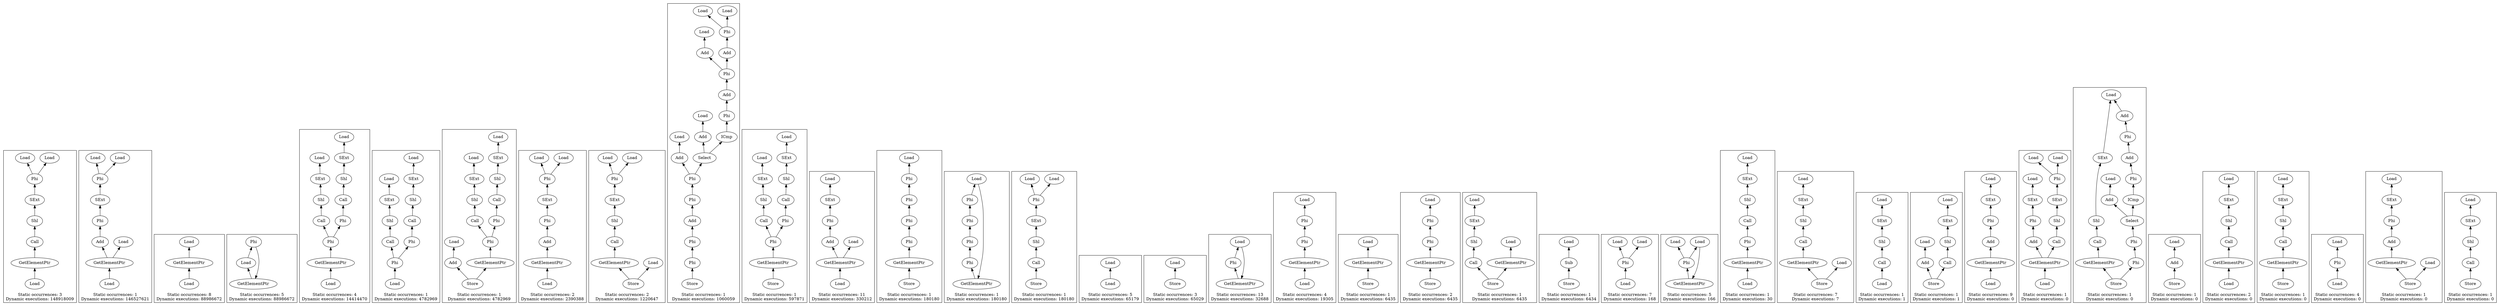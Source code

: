 strict digraph {
rankdir=BT
subgraph {
"0_372" [label="Call"]
"0_371" [label="Shl"]
"0_372" -> "0_371"
"0_402" [label="GetElementPtr"]
"0_402" -> "0_372"
"0_403" [label="Load"]
"0_403" -> "0_402"
"0_366" [label="Phi"]
"0_360" [label="Load"]
"0_366" -> "0_360"
"0_523" [label="Load"]
"0_366" -> "0_523"
"0_370" [label="SExt"]
"0_370" -> "0_366"
"0_371" -> "0_370"
cluster=true
label="Static occurrences: 3\nDynamic executions: 148918009"
}
subgraph {
"1_460" [label="Add"]
"1_457" [label="Phi"]
"1_460" -> "1_457"
"1_461" [label="GetElementPtr"]
"1_461" -> "1_460"
"1_455" [label="Load"]
"1_461" -> "1_455"
"1_462" [label="Load"]
"1_462" -> "1_461"
"1_366" [label="Phi"]
"1_360" [label="Load"]
"1_366" -> "1_360"
"1_523" [label="Load"]
"1_366" -> "1_523"
"1_370" [label="SExt"]
"1_457" -> "1_370"
"1_370" -> "1_366"
cluster=true
label="Static occurrences: 1\nDynamic executions: 146527621"
}
subgraph {
"2_131" [label="GetElementPtr"]
"2_130" [label="Load"]
"2_131" -> "2_130"
"2_132" [label="Load"]
"2_132" -> "2_131"
cluster=true
label="Static occurrences: 8\nDynamic executions: 88986672"
}
subgraph {
"3_148" [label="GetElementPtr"]
"3_130" [label="Load"]
"3_148" -> "3_130"
"3_129" [label="Phi"]
"3_130" -> "3_129"
"3_129" -> "3_148"
cluster=true
label="Static occurrences: 5\nDynamic executions: 88986672"
}
subgraph {
"4_550" [label="Call"]
"4_549" [label="Shl"]
"4_550" -> "4_549"
"4_652" [label="Call"]
"4_651" [label="Shl"]
"4_652" -> "4_651"
"4_569" [label="GetElementPtr"]
"4_561" [label="Phi"]
"4_569" -> "4_561"
"4_570" [label="Load"]
"4_570" -> "4_569"
"4_677" [label="Phi"]
"4_677" -> "4_652"
"4_561" -> "4_550"
"4_561" -> "4_677"
"4_650" [label="SExt"]
"4_649" [label="Load"]
"4_650" -> "4_649"
"4_548" [label="SExt"]
"4_547" [label="Load"]
"4_548" -> "4_547"
"4_549" -> "4_548"
"4_651" -> "4_650"
cluster=true
label="Static occurrences: 4\nDynamic executions: 14414470"
}
subgraph {
"5_550" [label="Call"]
"5_549" [label="Shl"]
"5_550" -> "5_549"
"5_652" [label="Call"]
"5_651" [label="Shl"]
"5_652" -> "5_651"
"5_595" [label="Load"]
"5_561" [label="Phi"]
"5_595" -> "5_561"
"5_677" [label="Phi"]
"5_677" -> "5_652"
"5_561" -> "5_550"
"5_561" -> "5_677"
"5_650" [label="SExt"]
"5_649" [label="Load"]
"5_650" -> "5_649"
"5_548" [label="SExt"]
"5_547" [label="Load"]
"5_548" -> "5_547"
"5_549" -> "5_548"
"5_651" -> "5_650"
cluster=true
label="Static occurrences: 1\nDynamic executions: 4782969"
}
subgraph {
"6_577" [label="Add"]
"6_570" [label="Load"]
"6_577" -> "6_570"
"6_550" [label="Call"]
"6_549" [label="Shl"]
"6_550" -> "6_549"
"6_652" [label="Call"]
"6_651" [label="Shl"]
"6_652" -> "6_651"
"6_569" [label="GetElementPtr"]
"6_561" [label="Phi"]
"6_569" -> "6_561"
"6_677" [label="Phi"]
"6_677" -> "6_652"
"6_561" -> "6_550"
"6_561" -> "6_677"
"6_650" [label="SExt"]
"6_649" [label="Load"]
"6_650" -> "6_649"
"6_548" [label="SExt"]
"6_547" [label="Load"]
"6_548" -> "6_547"
"6_549" -> "6_548"
"6_651" -> "6_650"
"6_578" [label="Store"]
"6_578" -> "6_577"
"6_578" -> "6_569"
cluster=true
label="Static occurrences: 1\nDynamic executions: 4782969"
}
subgraph {
"7_401" [label="Add"]
"7_400" [label="Phi"]
"7_401" -> "7_400"
"7_404" [label="GetElementPtr"]
"7_404" -> "7_401"
"7_405" [label="Load"]
"7_405" -> "7_404"
"7_366" [label="Phi"]
"7_360" [label="Load"]
"7_366" -> "7_360"
"7_523" [label="Load"]
"7_366" -> "7_523"
"7_370" [label="SExt"]
"7_400" -> "7_370"
"7_370" -> "7_366"
cluster=true
label="Static occurrences: 2\nDynamic executions: 2390388"
}
subgraph {
"8_372" [label="Call"]
"8_371" [label="Shl"]
"8_372" -> "8_371"
"8_387" [label="GetElementPtr"]
"8_387" -> "8_372"
"8_366" [label="Phi"]
"8_360" [label="Load"]
"8_366" -> "8_360"
"8_523" [label="Load"]
"8_366" -> "8_523"
"8_370" [label="SExt"]
"8_370" -> "8_366"
"8_371" -> "8_370"
"8_388" [label="Store"]
"8_388" -> "8_387"
"8_375" [label="Load"]
"8_388" -> "8_375"
cluster=true
label="Static occurrences: 2\nDynamic executions: 1220647"
}
subgraph {
"9_483" [label="Add"]
"9_482" [label="Load"]
"9_483" -> "9_482"
"9_514" [label="Add"]
"9_513" [label="Load"]
"9_514" -> "9_513"
"9_485" [label="Add"]
"9_484" [label="Load"]
"9_485" -> "9_484"
"9_528" [label="Add"]
"9_526" [label="Phi"]
"9_528" -> "9_526"
"9_516" [label="Add"]
"9_366" [label="Phi"]
"9_516" -> "9_366"
"9_522" [label="Add"]
"9_518" [label="Phi"]
"9_522" -> "9_518"
"9_373" [label="ICmp"]
"9_369" [label="Phi"]
"9_373" -> "9_369"
"9_518" -> "9_516"
"9_359" [label="Phi"]
"9_359" -> "9_528"
"9_519" [label="Phi"]
"9_519" -> "9_485"
"9_369" -> "9_522"
"9_518" -> "9_483"
"9_360" [label="Load"]
"9_366" -> "9_360"
"9_523" [label="Load"]
"9_366" -> "9_523"
"9_368" [label="Phi"]
"9_368" -> "9_359"
"9_526" -> "9_519"
"9_515" [label="Select"]
"9_519" -> "9_515"
"9_515" -> "9_514"
"9_515" -> "9_373"
"9_394" [label="Store"]
"9_394" -> "9_368"
cluster=true
label="Static occurrences: 1\nDynamic executions: 1060059"
}
subgraph {
"10_550" [label="Call"]
"10_549" [label="Shl"]
"10_550" -> "10_549"
"10_652" [label="Call"]
"10_651" [label="Shl"]
"10_652" -> "10_651"
"10_569" [label="GetElementPtr"]
"10_561" [label="Phi"]
"10_569" -> "10_561"
"10_677" [label="Phi"]
"10_677" -> "10_652"
"10_561" -> "10_550"
"10_561" -> "10_677"
"10_650" [label="SExt"]
"10_649" [label="Load"]
"10_650" -> "10_649"
"10_548" [label="SExt"]
"10_547" [label="Load"]
"10_548" -> "10_547"
"10_549" -> "10_548"
"10_651" -> "10_650"
"10_574" [label="Store"]
"10_574" -> "10_569"
cluster=true
label="Static occurrences: 1\nDynamic executions: 597871"
}
subgraph {
"11_137" [label="Add"]
"11_134" [label="Phi"]
"11_137" -> "11_134"
"11_138" [label="GetElementPtr"]
"11_138" -> "11_137"
"11_132" [label="Load"]
"11_138" -> "11_132"
"11_139" [label="Load"]
"11_139" -> "11_138"
"11_127" [label="SExt"]
"11_134" -> "11_127"
"11_126" [label="Load"]
"11_127" -> "11_126"
cluster=true
label="Static occurrences: 11\nDynamic executions: 330212"
}
subgraph {
"12_430" [label="GetElementPtr"]
"12_367" [label="Phi"]
"12_430" -> "12_367"
"12_520" [label="Phi"]
"12_448" [label="Load"]
"12_520" -> "12_448"
"12_358" [label="Phi"]
"12_367" -> "12_358"
"12_527" [label="Phi"]
"12_527" -> "12_520"
"12_358" -> "12_527"
"12_431" [label="Store"]
"12_431" -> "12_430"
cluster=true
label="Static occurrences: 1\nDynamic executions: 180180"
}
subgraph {
"13_430" [label="GetElementPtr"]
"13_367" [label="Phi"]
"13_430" -> "13_367"
"13_448" [label="Load"]
"13_448" -> "13_430"
"13_520" [label="Phi"]
"13_520" -> "13_448"
"13_358" [label="Phi"]
"13_367" -> "13_358"
"13_527" [label="Phi"]
"13_527" -> "13_520"
"13_358" -> "13_527"
cluster=true
label="Static occurrences: 1\nDynamic executions: 180180"
}
subgraph {
"14_432" [label="Call"]
"14_371" [label="Shl"]
"14_432" -> "14_371"
"14_366" [label="Phi"]
"14_360" [label="Load"]
"14_366" -> "14_360"
"14_523" [label="Load"]
"14_366" -> "14_523"
"14_370" [label="SExt"]
"14_370" -> "14_366"
"14_371" -> "14_370"
"14_445" [label="Store"]
"14_445" -> "14_432"
cluster=true
label="Static occurrences: 1\nDynamic executions: 180180"
}
subgraph {
"15_150" [label="Load"]
"15_130" [label="Load"]
"15_150" -> "15_130"
cluster=true
label="Static occurrences: 5\nDynamic executions: 65179"
}
subgraph {
"16_474" [label="Store"]
"16_473" [label="Load"]
"16_474" -> "16_473"
cluster=true
label="Static occurrences: 3\nDynamic executions: 65029"
}
subgraph {
"17_221" [label="GetElementPtr"]
"17_197" [label="Phi"]
"17_221" -> "17_197"
"17_222" [label="Load"]
"17_222" -> "17_221"
"17_197" -> "17_222"
cluster=true
label="Static occurrences: 13\nDynamic executions: 32688"
}
subgraph {
"18_610" [label="GetElementPtr"]
"18_562" [label="Phi"]
"18_610" -> "18_562"
"18_632" [label="Load"]
"18_632" -> "18_610"
"18_678" [label="Phi"]
"18_643" [label="Load"]
"18_678" -> "18_643"
"18_562" -> "18_678"
cluster=true
label="Static occurrences: 4\nDynamic executions: 19305"
}
subgraph {
"19_641" [label="GetElementPtr"]
"19_636" [label="Load"]
"19_641" -> "19_636"
"19_642" [label="Store"]
"19_642" -> "19_641"
cluster=true
label="Static occurrences: 1\nDynamic executions: 6435"
}
subgraph {
"20_610" [label="GetElementPtr"]
"20_562" [label="Phi"]
"20_610" -> "20_562"
"20_678" [label="Phi"]
"20_643" [label="Load"]
"20_678" -> "20_643"
"20_562" -> "20_678"
"20_611" [label="Store"]
"20_611" -> "20_610"
cluster=true
label="Static occurrences: 2\nDynamic executions: 6435"
}
subgraph {
"21_619" [label="Call"]
"21_618" [label="Shl"]
"21_619" -> "21_618"
"21_633" [label="GetElementPtr"]
"21_632" [label="Load"]
"21_633" -> "21_632"
"21_617" [label="SExt"]
"21_590" [label="Load"]
"21_617" -> "21_590"
"21_618" -> "21_617"
"21_634" [label="Store"]
"21_634" -> "21_619"
"21_634" -> "21_633"
cluster=true
label="Static occurrences: 1\nDynamic executions: 6435"
}
subgraph {
"22_538" [label="Store"]
"22_537" [label="Sub"]
"22_538" -> "22_537"
"22_536" [label="Load"]
"22_537" -> "22_536"
cluster=true
label="Static occurrences: 1\nDynamic executions: 6434"
}
subgraph {
"23_259" [label="Load"]
"23_258" [label="Phi"]
"23_259" -> "23_258"
"23_283" [label="Load"]
"23_258" -> "23_283"
"23_255" [label="Load"]
"23_258" -> "23_255"
cluster=true
label="Static occurrences: 7\nDynamic executions: 168"
}
subgraph {
"24_282" [label="GetElementPtr"]
"24_258" [label="Phi"]
"24_282" -> "24_258"
"24_283" [label="Load"]
"24_283" -> "24_282"
"24_258" -> "24_283"
"24_255" [label="Load"]
"24_258" -> "24_255"
cluster=true
label="Static occurrences: 5\nDynamic executions: 166"
}
subgraph {
"25_1058" [label="Call"]
"25_1057" [label="Shl"]
"25_1058" -> "25_1057"
"25_1076" [label="GetElementPtr"]
"25_1072" [label="Phi"]
"25_1076" -> "25_1072"
"25_1077" [label="Load"]
"25_1077" -> "25_1076"
"25_1072" -> "25_1058"
"25_997" [label="SExt"]
"25_996" [label="Load"]
"25_997" -> "25_996"
"25_1057" -> "25_997"
cluster=true
label="Static occurrences: 1\nDynamic executions: 30"
}
subgraph {
"26_324" [label="Call"]
"26_323" [label="Shl"]
"26_324" -> "26_323"
"26_339" [label="GetElementPtr"]
"26_339" -> "26_324"
"26_322" [label="SExt"]
"26_321" [label="Load"]
"26_322" -> "26_321"
"26_323" -> "26_322"
"26_340" [label="Store"]
"26_340" -> "26_339"
"26_327" [label="Load"]
"26_340" -> "26_327"
cluster=true
label="Static occurrences: 7\nDynamic executions: 7"
}
subgraph {
"27_550" [label="Call"]
"27_549" [label="Shl"]
"27_550" -> "27_549"
"27_557" [label="Load"]
"27_557" -> "27_550"
"27_548" [label="SExt"]
"27_547" [label="Load"]
"27_548" -> "27_547"
"27_549" -> "27_548"
cluster=true
label="Static occurrences: 1\nDynamic executions: 1"
}
subgraph {
"28_558" [label="Add"]
"28_557" [label="Load"]
"28_558" -> "28_557"
"28_550" [label="Call"]
"28_549" [label="Shl"]
"28_550" -> "28_549"
"28_548" [label="SExt"]
"28_547" [label="Load"]
"28_548" -> "28_547"
"28_549" -> "28_548"
"28_559" [label="Store"]
"28_559" -> "28_558"
"28_559" -> "28_550"
cluster=true
label="Static occurrences: 1\nDynamic executions: 1"
}
subgraph {
"29_50" [label="Add"]
"29_49" [label="Phi"]
"29_50" -> "29_49"
"29_51" [label="GetElementPtr"]
"29_51" -> "29_50"
"29_52" [label="Load"]
"29_52" -> "29_51"
"29_47" [label="SExt"]
"29_49" -> "29_47"
"29_44" [label="Load"]
"29_47" -> "29_44"
cluster=true
label="Static occurrences: 9\nDynamic executions: 0"
}
subgraph {
"30_499" [label="Add"]
"30_496" [label="Phi"]
"30_499" -> "30_496"
"30_372" [label="Call"]
"30_371" [label="Shl"]
"30_372" -> "30_371"
"30_502" [label="GetElementPtr"]
"30_502" -> "30_499"
"30_502" -> "30_372"
"30_503" [label="Load"]
"30_503" -> "30_502"
"30_366" [label="Phi"]
"30_360" [label="Load"]
"30_366" -> "30_360"
"30_523" [label="Load"]
"30_366" -> "30_523"
"30_487" [label="SExt"]
"30_496" -> "30_487"
"30_482" [label="Load"]
"30_487" -> "30_482"
"30_370" [label="SExt"]
"30_370" -> "30_366"
"30_371" -> "30_370"
cluster=true
label="Static occurrences: 1\nDynamic executions: 0"
}
subgraph {
"31_697" [label="Add"]
"31_691" [label="Load"]
"31_697" -> "31_691"
"31_696" [label="Add"]
"31_688" [label="Load"]
"31_696" -> "31_688"
"31_783" [label="Add"]
"31_779" [label="Phi"]
"31_783" -> "31_779"
"31_712" [label="Call"]
"31_694" [label="Shl"]
"31_712" -> "31_694"
"31_731" [label="GetElementPtr"]
"31_731" -> "31_712"
"31_713" [label="ICmp"]
"31_711" [label="Phi"]
"31_713" -> "31_711"
"31_779" -> "31_697"
"31_711" -> "31_783"
"31_710" [label="Phi"]
"31_780" [label="Phi"]
"31_710" -> "31_780"
"31_777" [label="Select"]
"31_780" -> "31_777"
"31_777" -> "31_696"
"31_777" -> "31_713"
"31_693" [label="SExt"]
"31_693" -> "31_691"
"31_694" -> "31_693"
"31_732" [label="Store"]
"31_732" -> "31_731"
"31_732" -> "31_710"
cluster=true
label="Static occurrences: 1\nDynamic executions: 0"
}
subgraph {
"32_32" [label="Add"]
"32_25" [label="Load"]
"32_32" -> "32_25"
"32_33" [label="Store"]
"32_33" -> "32_32"
cluster=true
label="Static occurrences: 1\nDynamic executions: 0"
}
subgraph {
"33_712" [label="Call"]
"33_694" [label="Shl"]
"33_712" -> "33_694"
"33_739" [label="GetElementPtr"]
"33_739" -> "33_712"
"33_740" [label="Load"]
"33_740" -> "33_739"
"33_693" [label="SExt"]
"33_691" [label="Load"]
"33_693" -> "33_691"
"33_694" -> "33_693"
cluster=true
label="Static occurrences: 2\nDynamic executions: 0"
}
subgraph {
"34_324" [label="Call"]
"34_323" [label="Shl"]
"34_324" -> "34_323"
"34_345" [label="GetElementPtr"]
"34_345" -> "34_324"
"34_322" [label="SExt"]
"34_321" [label="Load"]
"34_322" -> "34_321"
"34_323" -> "34_322"
"34_346" [label="Store"]
"34_346" -> "34_345"
cluster=true
label="Static occurrences: 1\nDynamic executions: 0"
}
subgraph {
"35_198" [label="Load"]
"35_197" [label="Phi"]
"35_198" -> "35_197"
"35_222" [label="Load"]
"35_197" -> "35_222"
cluster=true
label="Static occurrences: 4\nDynamic executions: 0"
}
subgraph {
"36_50" [label="Add"]
"36_49" [label="Phi"]
"36_50" -> "36_49"
"36_51" [label="GetElementPtr"]
"36_51" -> "36_50"
"36_47" [label="SExt"]
"36_49" -> "36_47"
"36_44" [label="Load"]
"36_47" -> "36_44"
"36_57" [label="Store"]
"36_57" -> "36_51"
"36_54" [label="Load"]
"36_57" -> "36_54"
cluster=true
label="Static occurrences: 1\nDynamic executions: 0"
}
subgraph {
"37_768" [label="Call"]
"37_694" [label="Shl"]
"37_768" -> "37_694"
"37_693" [label="SExt"]
"37_691" [label="Load"]
"37_693" -> "37_691"
"37_694" -> "37_693"
"37_772" [label="Store"]
"37_772" -> "37_768"
cluster=true
label="Static occurrences: 1\nDynamic executions: 0"
}
}
